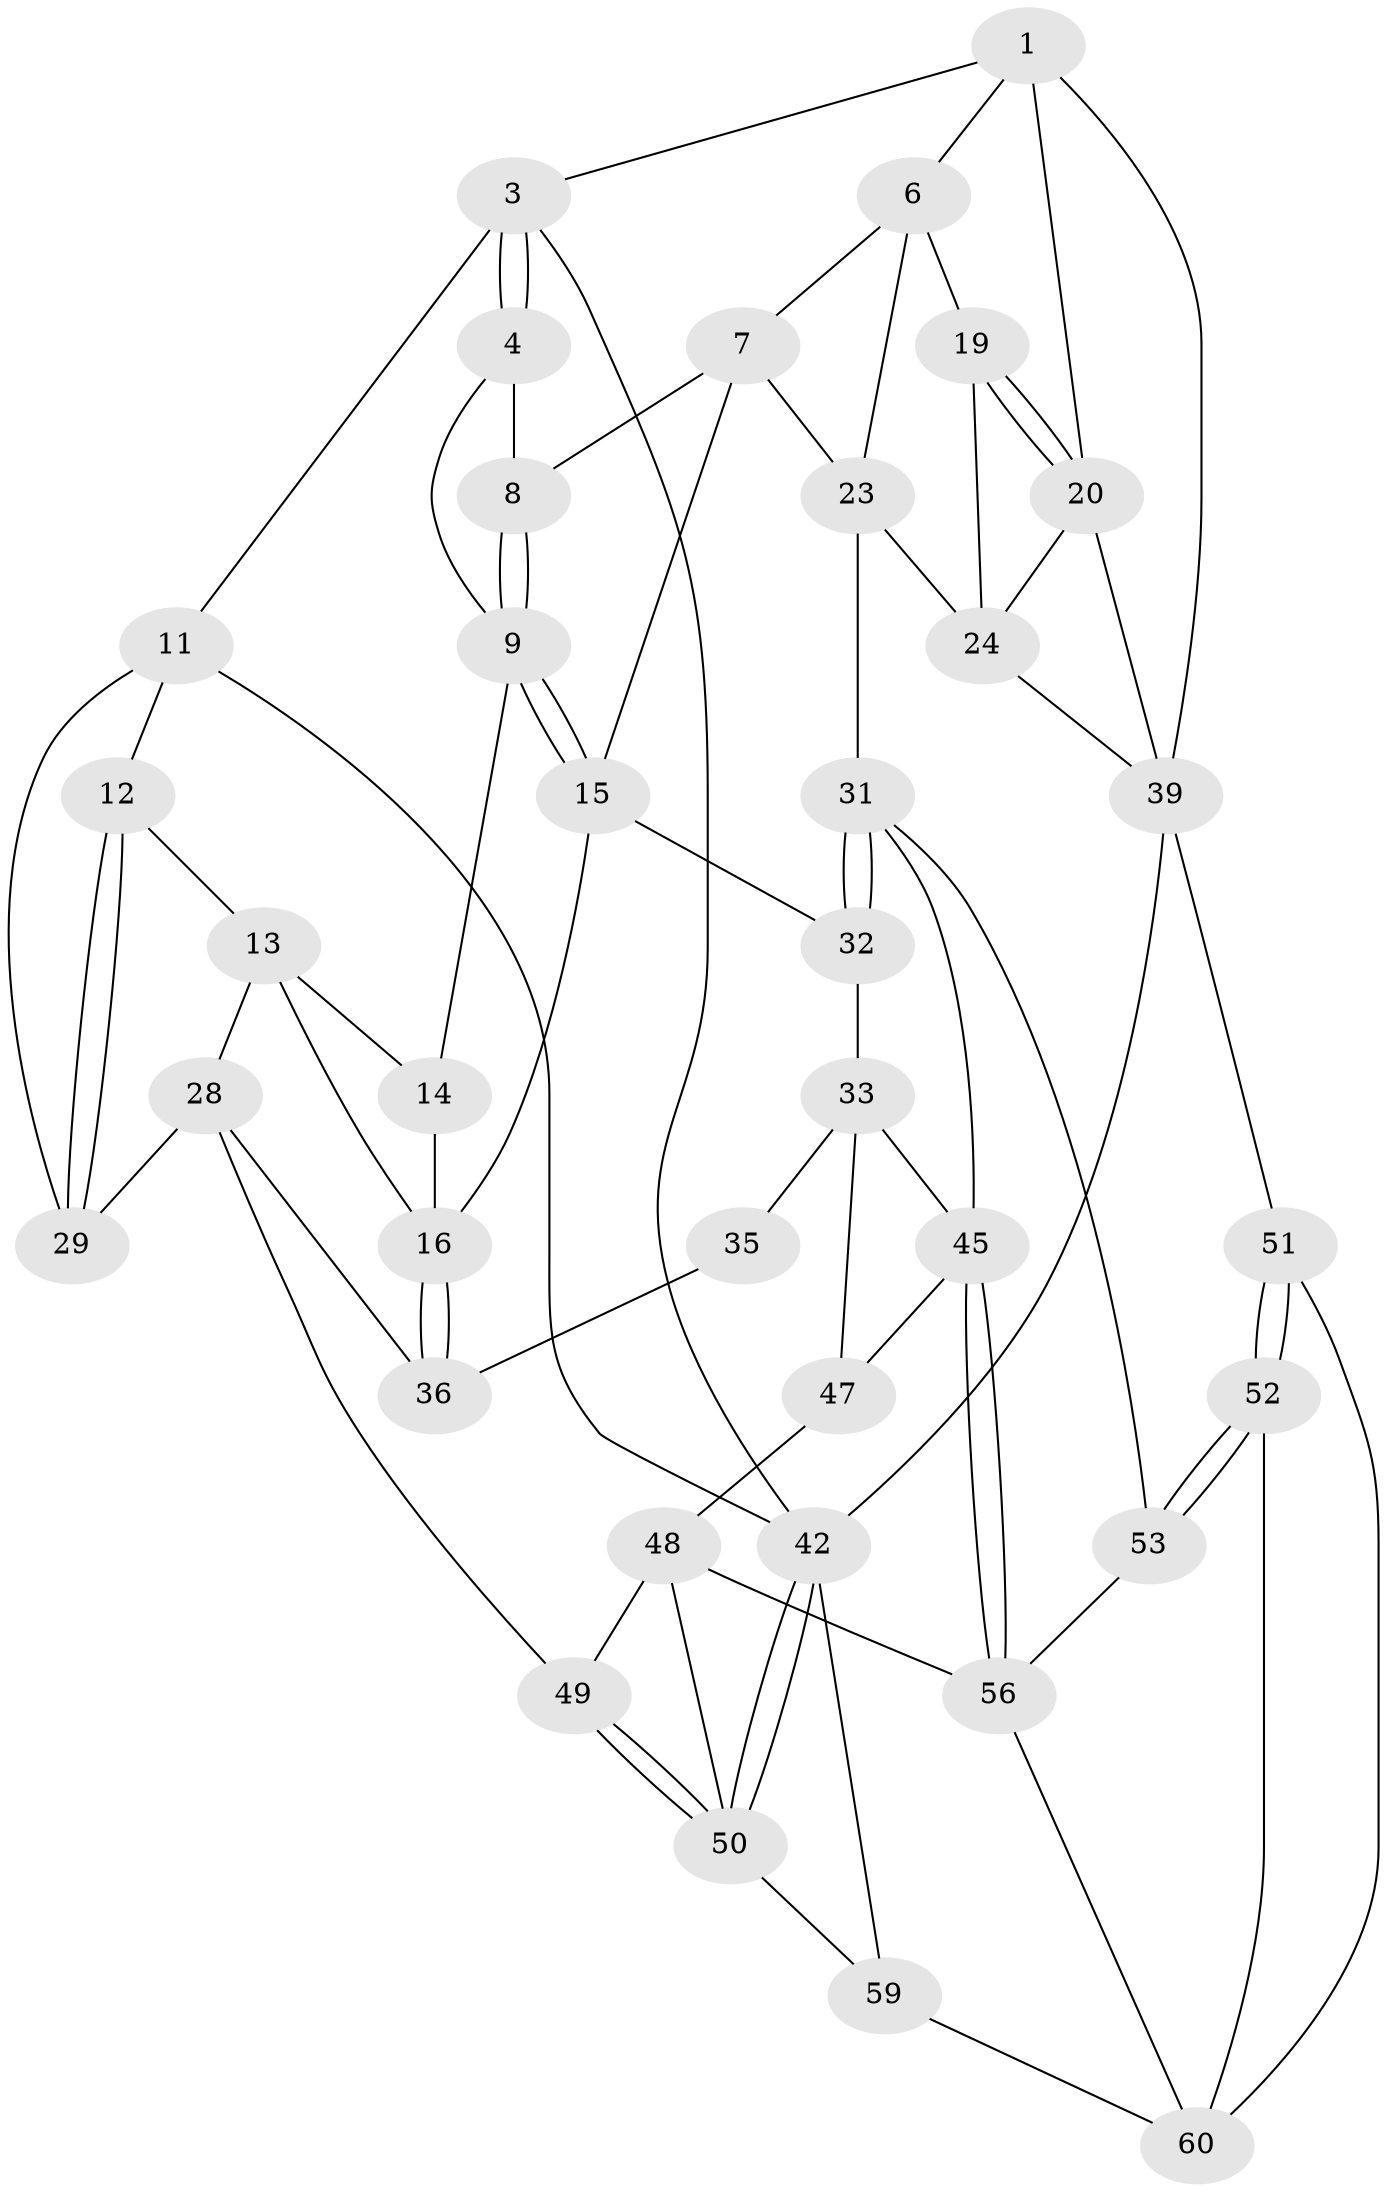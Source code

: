 // Generated by graph-tools (version 1.1) at 2025/24/03/03/25 07:24:33]
// undirected, 37 vertices, 79 edges
graph export_dot {
graph [start="1"]
  node [color=gray90,style=filled];
  1 [pos="+0.5708679788877061+0",super="+2"];
  3 [pos="+0+0"];
  4 [pos="+0.3221728146273739+0",super="+5"];
  6 [pos="+0.6745829183046333+0.04146395145483834",super="+18"];
  7 [pos="+0.5371738433020202+0.1666089661975131",super="+21"];
  8 [pos="+0.49586945319567344+0.09470047610716864"];
  9 [pos="+0.3452824646670245+0.23126197708814375",super="+10"];
  11 [pos="+0+0.1111945305736274",super="+41"];
  12 [pos="+0.052006273188555954+0.19236752534050452"];
  13 [pos="+0.07765615039958426+0.1929186888544967",super="+27"];
  14 [pos="+0.20752980759736855+0.0451402805991216"];
  15 [pos="+0.34357847622424553+0.2453201005463312",super="+22"];
  16 [pos="+0.30282919490528826+0.27717515323346",super="+17"];
  19 [pos="+0.8016224736895813+0.16357826641857495"];
  20 [pos="+1+0",super="+30"];
  23 [pos="+0.6548270363071714+0.23719414672194733",super="+26"];
  24 [pos="+0.8585498412079353+0.29597569770148047",super="+25"];
  28 [pos="+0.16833658926675862+0.44471246397628095",super="+38"];
  29 [pos="+0.08316212132796731+0.45458090145754376"];
  31 [pos="+0.7860856603694524+0.5476320732861699",super="+44"];
  32 [pos="+0.5566064283036172+0.39159225470671205"];
  33 [pos="+0.48948363622448954+0.44804634440541263",super="+34"];
  35 [pos="+0.38772143456882446+0.43750851441286087"];
  36 [pos="+0.356481564389728+0.38260121658229934",super="+37"];
  39 [pos="+1+0.46409725323725887",super="+40"];
  42 [pos="+0+0.711424530032485",super="+43"];
  45 [pos="+0.5751362063370272+0.661771606752527",super="+46"];
  47 [pos="+0.38539454937413964+0.5955067656189573"];
  48 [pos="+0.3085510526629818+0.6399463154423131",super="+54"];
  49 [pos="+0.25625950202100256+0.6047331877858263"];
  50 [pos="+0.007388358824434051+0.7026281963623418",super="+55"];
  51 [pos="+1+1"];
  52 [pos="+0.9815601049721738+1",super="+62"];
  53 [pos="+0.9026470780695912+0.9754859625767487",super="+58"];
  56 [pos="+0.5635093371783888+0.7028691715354213",super="+57"];
  59 [pos="+0.2412315916621673+1"];
  60 [pos="+0.44537923969810334+0.9115390004658175",super="+61"];
  1 -- 6;
  1 -- 3;
  1 -- 20;
  1 -- 39;
  3 -- 4;
  3 -- 4;
  3 -- 11;
  3 -- 42;
  4 -- 9;
  4 -- 8;
  6 -- 7;
  6 -- 19;
  6 -- 23;
  7 -- 8;
  7 -- 15;
  7 -- 23;
  8 -- 9;
  8 -- 9;
  9 -- 15;
  9 -- 15;
  9 -- 14;
  11 -- 12;
  11 -- 42;
  11 -- 29;
  12 -- 13;
  12 -- 29;
  12 -- 29;
  13 -- 14;
  13 -- 28;
  13 -- 16;
  14 -- 16;
  15 -- 16;
  15 -- 32;
  16 -- 36;
  16 -- 36;
  19 -- 20;
  19 -- 20;
  19 -- 24;
  20 -- 24;
  20 -- 39;
  23 -- 24;
  23 -- 31;
  24 -- 39;
  28 -- 29;
  28 -- 49;
  28 -- 36;
  31 -- 32;
  31 -- 32;
  31 -- 45;
  31 -- 53;
  32 -- 33;
  33 -- 35;
  33 -- 47;
  33 -- 45;
  35 -- 36 [weight=2];
  39 -- 42;
  39 -- 51;
  42 -- 50;
  42 -- 50;
  42 -- 59;
  45 -- 56;
  45 -- 56;
  45 -- 47;
  47 -- 48;
  48 -- 49;
  48 -- 50;
  48 -- 56;
  49 -- 50;
  49 -- 50;
  50 -- 59;
  51 -- 52;
  51 -- 52;
  51 -- 60;
  52 -- 53 [weight=2];
  52 -- 53;
  52 -- 60;
  53 -- 56;
  56 -- 60;
  59 -- 60;
}
